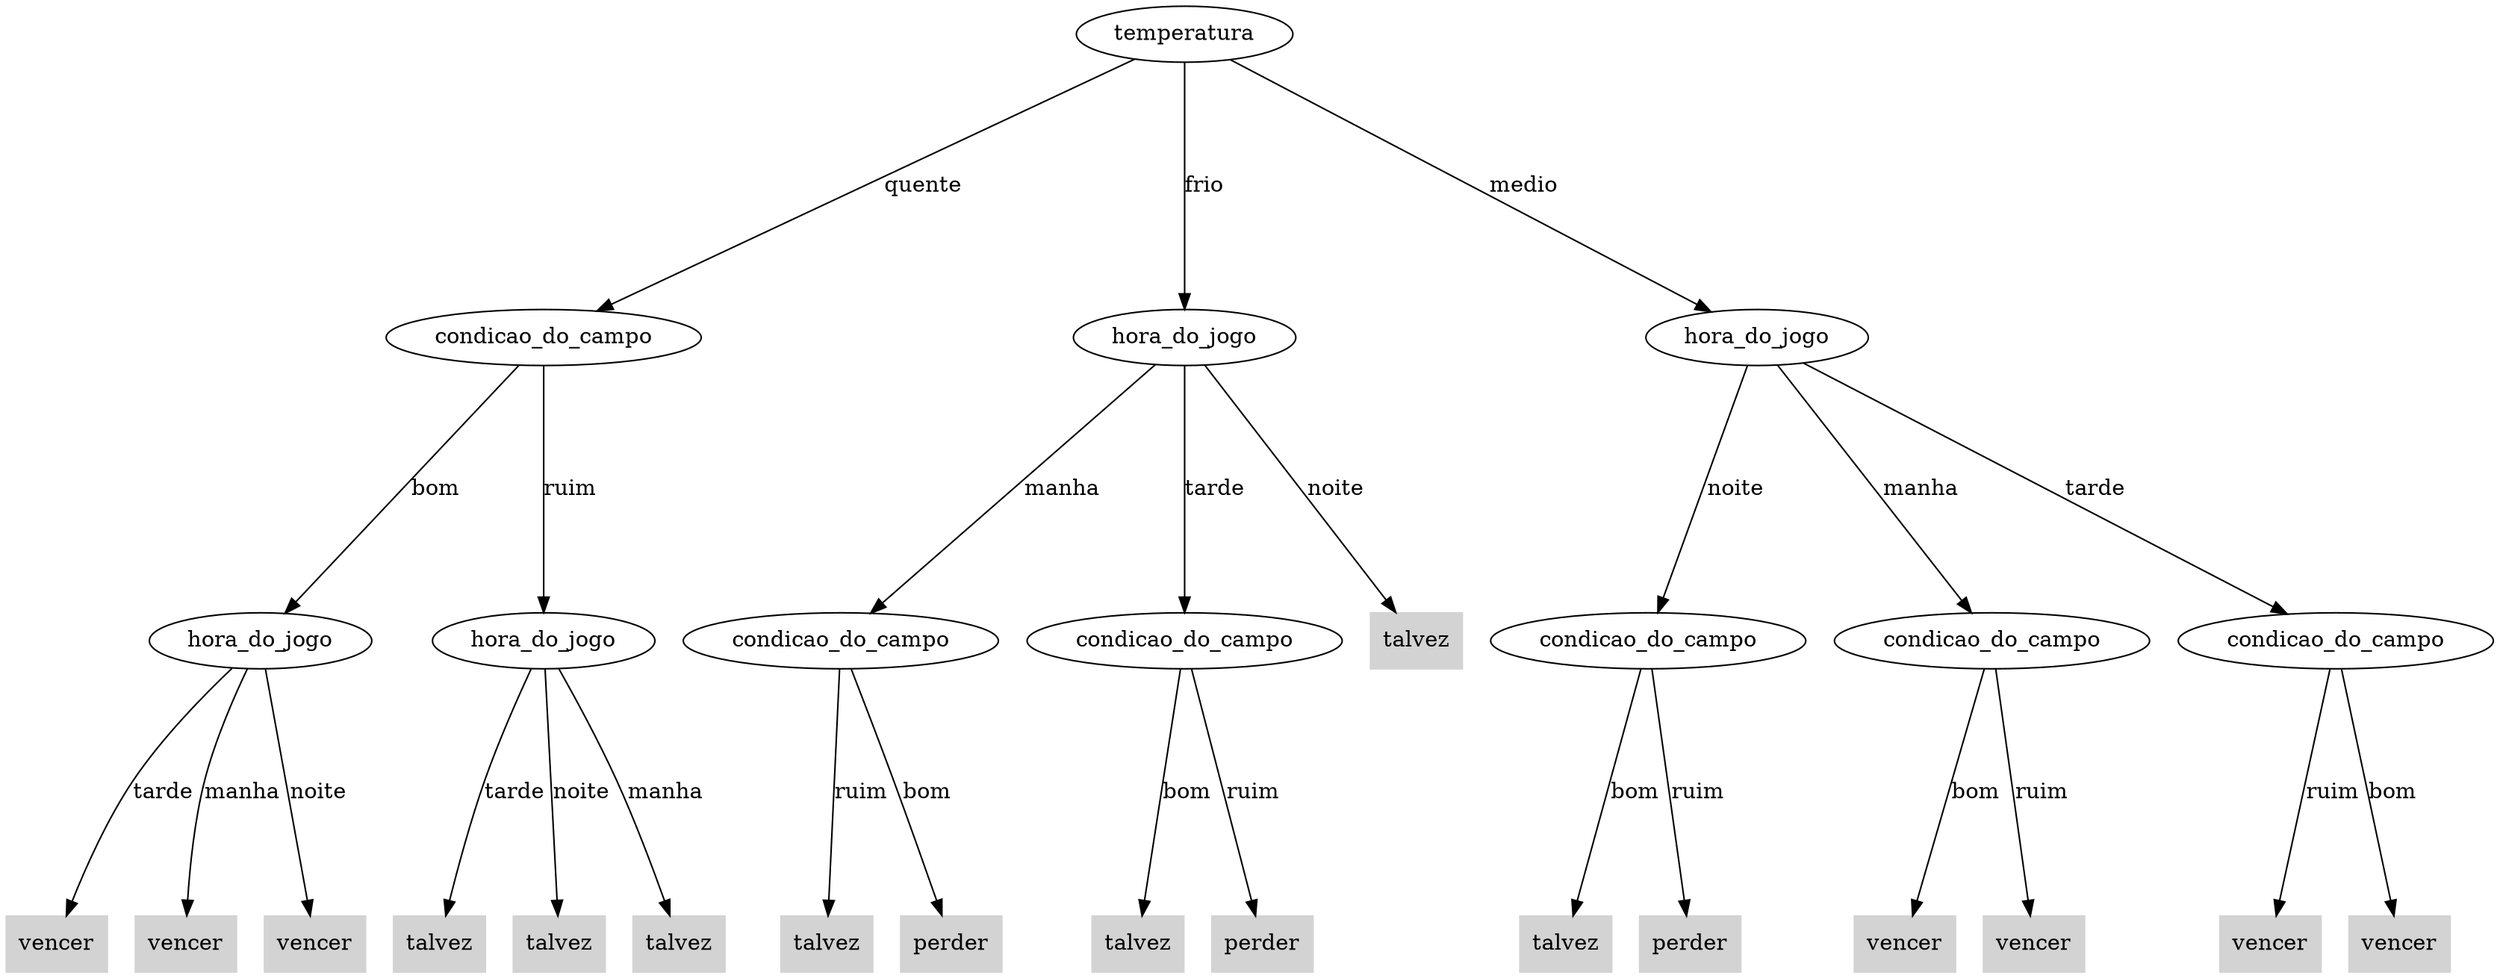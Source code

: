 digraph arvore_futebol {
	graph [ranksep=2 size="1000,1000"]
	"" [label=temperatura]
	"" -> "->quente" [label=quente]
	"->quente" [label=condicao_do_campo]
	"->quente" -> "->quente->bom" [label=bom]
	"->quente->bom" [label=hora_do_jogo]
	"->quente->bom" -> "->quente->bom->tarde" [label=tarde]
	"->quente->bom->tarde" [label=vencer color=lightgrey shape=box style=filled]
	"->quente->bom" -> "->quente->bom->manha" [label=manha]
	"->quente->bom->manha" [label=vencer color=lightgrey shape=box style=filled]
	"->quente->bom" -> "->quente->bom->noite" [label=noite]
	"->quente->bom->noite" [label=vencer color=lightgrey shape=box style=filled]
	"->quente" -> "->quente->ruim" [label=ruim]
	"->quente->ruim" [label=hora_do_jogo]
	"->quente->ruim" -> "->quente->ruim->tarde" [label=tarde]
	"->quente->ruim->tarde" [label=talvez color=lightgrey shape=box style=filled]
	"->quente->ruim" -> "->quente->ruim->noite" [label=noite]
	"->quente->ruim->noite" [label=talvez color=lightgrey shape=box style=filled]
	"->quente->ruim" -> "->quente->ruim->manha" [label=manha]
	"->quente->ruim->manha" [label=talvez color=lightgrey shape=box style=filled]
	"" -> "->frio" [label=frio]
	"->frio" [label=hora_do_jogo]
	"->frio" -> "->frio->manha" [label=manha]
	"->frio->manha" [label=condicao_do_campo]
	"->frio->manha" -> "->frio->manha->ruim" [label=ruim]
	"->frio->manha->ruim" [label=talvez color=lightgrey shape=box style=filled]
	"->frio->manha" -> "->frio->manha->bom" [label=bom]
	"->frio->manha->bom" [label=perder color=lightgrey shape=box style=filled]
	"->frio" -> "->frio->tarde" [label=tarde]
	"->frio->tarde" [label=condicao_do_campo]
	"->frio->tarde" -> "->frio->tarde->bom" [label=bom]
	"->frio->tarde->bom" [label=talvez color=lightgrey shape=box style=filled]
	"->frio->tarde" -> "->frio->tarde->ruim" [label=ruim]
	"->frio->tarde->ruim" [label=perder color=lightgrey shape=box style=filled]
	"->frio" -> "->frio->noite" [label=noite]
	"->frio->noite" [label=talvez color=lightgrey shape=box style=filled]
	"" -> "->medio" [label=medio]
	"->medio" [label=hora_do_jogo]
	"->medio" -> "->medio->noite" [label=noite]
	"->medio->noite" [label=condicao_do_campo]
	"->medio->noite" -> "->medio->noite->bom" [label=bom]
	"->medio->noite->bom" [label=talvez color=lightgrey shape=box style=filled]
	"->medio->noite" -> "->medio->noite->ruim" [label=ruim]
	"->medio->noite->ruim" [label=perder color=lightgrey shape=box style=filled]
	"->medio" -> "->medio->manha" [label=manha]
	"->medio->manha" [label=condicao_do_campo]
	"->medio->manha" -> "->medio->manha->bom" [label=bom]
	"->medio->manha->bom" [label=vencer color=lightgrey shape=box style=filled]
	"->medio->manha" -> "->medio->manha->ruim" [label=ruim]
	"->medio->manha->ruim" [label=vencer color=lightgrey shape=box style=filled]
	"->medio" -> "->medio->tarde" [label=tarde]
	"->medio->tarde" [label=condicao_do_campo]
	"->medio->tarde" -> "->medio->tarde->ruim" [label=ruim]
	"->medio->tarde->ruim" [label=vencer color=lightgrey shape=box style=filled]
	"->medio->tarde" -> "->medio->tarde->bom" [label=bom]
	"->medio->tarde->bom" [label=vencer color=lightgrey shape=box style=filled]
}
